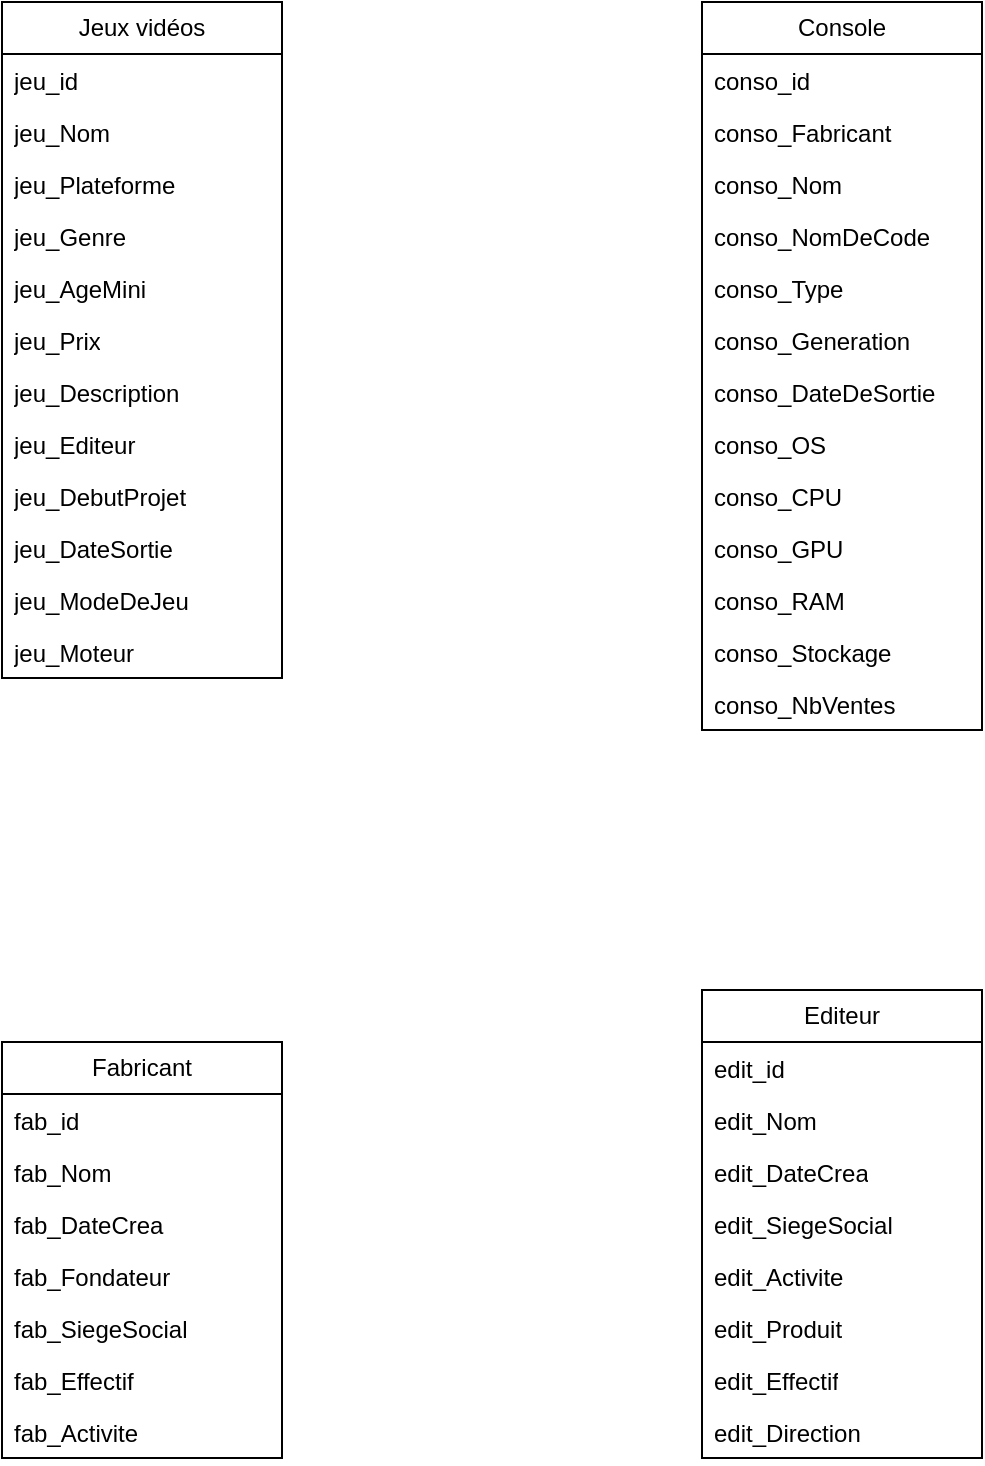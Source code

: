 <mxfile version="22.1.11" type="github">
  <diagram name="Page-1" id="fPVtaAdsx0TGxIFbH06i">
    <mxGraphModel dx="1500" dy="746" grid="1" gridSize="10" guides="1" tooltips="1" connect="1" arrows="1" fold="1" page="1" pageScale="1" pageWidth="827" pageHeight="1169" math="0" shadow="0">
      <root>
        <mxCell id="0" />
        <mxCell id="1" parent="0" />
        <mxCell id="TaJ2x6z7fyHTKH4eOzpt-1" value="Jeux vidéos" style="swimlane;fontStyle=0;childLayout=stackLayout;horizontal=1;startSize=26;fillColor=none;horizontalStack=0;resizeParent=1;resizeParentMax=0;resizeLast=0;collapsible=1;marginBottom=0;whiteSpace=wrap;html=1;" vertex="1" parent="1">
          <mxGeometry x="150" y="210" width="140" height="338" as="geometry" />
        </mxCell>
        <mxCell id="TaJ2x6z7fyHTKH4eOzpt-2" value="jeu_id" style="text;strokeColor=none;fillColor=none;align=left;verticalAlign=top;spacingLeft=4;spacingRight=4;overflow=hidden;rotatable=0;points=[[0,0.5],[1,0.5]];portConstraint=eastwest;whiteSpace=wrap;html=1;" vertex="1" parent="TaJ2x6z7fyHTKH4eOzpt-1">
          <mxGeometry y="26" width="140" height="26" as="geometry" />
        </mxCell>
        <mxCell id="TaJ2x6z7fyHTKH4eOzpt-3" value="jeu_Nom" style="text;strokeColor=none;fillColor=none;align=left;verticalAlign=top;spacingLeft=4;spacingRight=4;overflow=hidden;rotatable=0;points=[[0,0.5],[1,0.5]];portConstraint=eastwest;whiteSpace=wrap;html=1;" vertex="1" parent="TaJ2x6z7fyHTKH4eOzpt-1">
          <mxGeometry y="52" width="140" height="26" as="geometry" />
        </mxCell>
        <mxCell id="TaJ2x6z7fyHTKH4eOzpt-4" value="jeu_Plateforme" style="text;strokeColor=none;fillColor=none;align=left;verticalAlign=top;spacingLeft=4;spacingRight=4;overflow=hidden;rotatable=0;points=[[0,0.5],[1,0.5]];portConstraint=eastwest;whiteSpace=wrap;html=1;" vertex="1" parent="TaJ2x6z7fyHTKH4eOzpt-1">
          <mxGeometry y="78" width="140" height="26" as="geometry" />
        </mxCell>
        <mxCell id="TaJ2x6z7fyHTKH4eOzpt-5" value="jeu_Genre" style="text;strokeColor=none;fillColor=none;align=left;verticalAlign=top;spacingLeft=4;spacingRight=4;overflow=hidden;rotatable=0;points=[[0,0.5],[1,0.5]];portConstraint=eastwest;whiteSpace=wrap;html=1;" vertex="1" parent="TaJ2x6z7fyHTKH4eOzpt-1">
          <mxGeometry y="104" width="140" height="26" as="geometry" />
        </mxCell>
        <mxCell id="TaJ2x6z7fyHTKH4eOzpt-6" value="jeu_AgeMini" style="text;strokeColor=none;fillColor=none;align=left;verticalAlign=top;spacingLeft=4;spacingRight=4;overflow=hidden;rotatable=0;points=[[0,0.5],[1,0.5]];portConstraint=eastwest;whiteSpace=wrap;html=1;" vertex="1" parent="TaJ2x6z7fyHTKH4eOzpt-1">
          <mxGeometry y="130" width="140" height="26" as="geometry" />
        </mxCell>
        <mxCell id="TaJ2x6z7fyHTKH4eOzpt-7" value="jeu_Prix" style="text;strokeColor=none;fillColor=none;align=left;verticalAlign=top;spacingLeft=4;spacingRight=4;overflow=hidden;rotatable=0;points=[[0,0.5],[1,0.5]];portConstraint=eastwest;whiteSpace=wrap;html=1;" vertex="1" parent="TaJ2x6z7fyHTKH4eOzpt-1">
          <mxGeometry y="156" width="140" height="26" as="geometry" />
        </mxCell>
        <mxCell id="TaJ2x6z7fyHTKH4eOzpt-8" value="jeu_Description" style="text;strokeColor=none;fillColor=none;align=left;verticalAlign=top;spacingLeft=4;spacingRight=4;overflow=hidden;rotatable=0;points=[[0,0.5],[1,0.5]];portConstraint=eastwest;whiteSpace=wrap;html=1;" vertex="1" parent="TaJ2x6z7fyHTKH4eOzpt-1">
          <mxGeometry y="182" width="140" height="26" as="geometry" />
        </mxCell>
        <mxCell id="TaJ2x6z7fyHTKH4eOzpt-9" value="jeu_Editeur" style="text;strokeColor=none;fillColor=none;align=left;verticalAlign=top;spacingLeft=4;spacingRight=4;overflow=hidden;rotatable=0;points=[[0,0.5],[1,0.5]];portConstraint=eastwest;whiteSpace=wrap;html=1;" vertex="1" parent="TaJ2x6z7fyHTKH4eOzpt-1">
          <mxGeometry y="208" width="140" height="26" as="geometry" />
        </mxCell>
        <mxCell id="TaJ2x6z7fyHTKH4eOzpt-10" value="jeu_DebutProjet" style="text;strokeColor=none;fillColor=none;align=left;verticalAlign=top;spacingLeft=4;spacingRight=4;overflow=hidden;rotatable=0;points=[[0,0.5],[1,0.5]];portConstraint=eastwest;whiteSpace=wrap;html=1;" vertex="1" parent="TaJ2x6z7fyHTKH4eOzpt-1">
          <mxGeometry y="234" width="140" height="26" as="geometry" />
        </mxCell>
        <mxCell id="TaJ2x6z7fyHTKH4eOzpt-11" value="jeu_DateSortie" style="text;strokeColor=none;fillColor=none;align=left;verticalAlign=top;spacingLeft=4;spacingRight=4;overflow=hidden;rotatable=0;points=[[0,0.5],[1,0.5]];portConstraint=eastwest;whiteSpace=wrap;html=1;" vertex="1" parent="TaJ2x6z7fyHTKH4eOzpt-1">
          <mxGeometry y="260" width="140" height="26" as="geometry" />
        </mxCell>
        <mxCell id="TaJ2x6z7fyHTKH4eOzpt-12" value="jeu_ModeDeJeu" style="text;strokeColor=none;fillColor=none;align=left;verticalAlign=top;spacingLeft=4;spacingRight=4;overflow=hidden;rotatable=0;points=[[0,0.5],[1,0.5]];portConstraint=eastwest;whiteSpace=wrap;html=1;" vertex="1" parent="TaJ2x6z7fyHTKH4eOzpt-1">
          <mxGeometry y="286" width="140" height="26" as="geometry" />
        </mxCell>
        <mxCell id="TaJ2x6z7fyHTKH4eOzpt-13" value="jeu_Moteur" style="text;strokeColor=none;fillColor=none;align=left;verticalAlign=top;spacingLeft=4;spacingRight=4;overflow=hidden;rotatable=0;points=[[0,0.5],[1,0.5]];portConstraint=eastwest;whiteSpace=wrap;html=1;" vertex="1" parent="TaJ2x6z7fyHTKH4eOzpt-1">
          <mxGeometry y="312" width="140" height="26" as="geometry" />
        </mxCell>
        <mxCell id="TaJ2x6z7fyHTKH4eOzpt-14" value="Console" style="swimlane;fontStyle=0;childLayout=stackLayout;horizontal=1;startSize=26;fillColor=none;horizontalStack=0;resizeParent=1;resizeParentMax=0;resizeLast=0;collapsible=1;marginBottom=0;whiteSpace=wrap;html=1;" vertex="1" parent="1">
          <mxGeometry x="500" y="210" width="140" height="364" as="geometry" />
        </mxCell>
        <mxCell id="TaJ2x6z7fyHTKH4eOzpt-15" value="conso_id" style="text;strokeColor=none;fillColor=none;align=left;verticalAlign=top;spacingLeft=4;spacingRight=4;overflow=hidden;rotatable=0;points=[[0,0.5],[1,0.5]];portConstraint=eastwest;whiteSpace=wrap;html=1;" vertex="1" parent="TaJ2x6z7fyHTKH4eOzpt-14">
          <mxGeometry y="26" width="140" height="26" as="geometry" />
        </mxCell>
        <mxCell id="TaJ2x6z7fyHTKH4eOzpt-16" value="conso_Fabricant" style="text;strokeColor=none;fillColor=none;align=left;verticalAlign=top;spacingLeft=4;spacingRight=4;overflow=hidden;rotatable=0;points=[[0,0.5],[1,0.5]];portConstraint=eastwest;whiteSpace=wrap;html=1;" vertex="1" parent="TaJ2x6z7fyHTKH4eOzpt-14">
          <mxGeometry y="52" width="140" height="26" as="geometry" />
        </mxCell>
        <mxCell id="TaJ2x6z7fyHTKH4eOzpt-17" value="conso_Nom" style="text;strokeColor=none;fillColor=none;align=left;verticalAlign=top;spacingLeft=4;spacingRight=4;overflow=hidden;rotatable=0;points=[[0,0.5],[1,0.5]];portConstraint=eastwest;whiteSpace=wrap;html=1;" vertex="1" parent="TaJ2x6z7fyHTKH4eOzpt-14">
          <mxGeometry y="78" width="140" height="26" as="geometry" />
        </mxCell>
        <mxCell id="TaJ2x6z7fyHTKH4eOzpt-18" value="conso_NomDeCode" style="text;strokeColor=none;fillColor=none;align=left;verticalAlign=top;spacingLeft=4;spacingRight=4;overflow=hidden;rotatable=0;points=[[0,0.5],[1,0.5]];portConstraint=eastwest;whiteSpace=wrap;html=1;" vertex="1" parent="TaJ2x6z7fyHTKH4eOzpt-14">
          <mxGeometry y="104" width="140" height="26" as="geometry" />
        </mxCell>
        <mxCell id="TaJ2x6z7fyHTKH4eOzpt-19" value="conso_Type" style="text;strokeColor=none;fillColor=none;align=left;verticalAlign=top;spacingLeft=4;spacingRight=4;overflow=hidden;rotatable=0;points=[[0,0.5],[1,0.5]];portConstraint=eastwest;whiteSpace=wrap;html=1;" vertex="1" parent="TaJ2x6z7fyHTKH4eOzpt-14">
          <mxGeometry y="130" width="140" height="26" as="geometry" />
        </mxCell>
        <mxCell id="TaJ2x6z7fyHTKH4eOzpt-20" value="conso_Generation" style="text;strokeColor=none;fillColor=none;align=left;verticalAlign=top;spacingLeft=4;spacingRight=4;overflow=hidden;rotatable=0;points=[[0,0.5],[1,0.5]];portConstraint=eastwest;whiteSpace=wrap;html=1;" vertex="1" parent="TaJ2x6z7fyHTKH4eOzpt-14">
          <mxGeometry y="156" width="140" height="26" as="geometry" />
        </mxCell>
        <mxCell id="TaJ2x6z7fyHTKH4eOzpt-21" value="conso_DateDeSortie" style="text;strokeColor=none;fillColor=none;align=left;verticalAlign=top;spacingLeft=4;spacingRight=4;overflow=hidden;rotatable=0;points=[[0,0.5],[1,0.5]];portConstraint=eastwest;whiteSpace=wrap;html=1;" vertex="1" parent="TaJ2x6z7fyHTKH4eOzpt-14">
          <mxGeometry y="182" width="140" height="26" as="geometry" />
        </mxCell>
        <mxCell id="TaJ2x6z7fyHTKH4eOzpt-22" value="conso_OS" style="text;strokeColor=none;fillColor=none;align=left;verticalAlign=top;spacingLeft=4;spacingRight=4;overflow=hidden;rotatable=0;points=[[0,0.5],[1,0.5]];portConstraint=eastwest;whiteSpace=wrap;html=1;" vertex="1" parent="TaJ2x6z7fyHTKH4eOzpt-14">
          <mxGeometry y="208" width="140" height="26" as="geometry" />
        </mxCell>
        <mxCell id="TaJ2x6z7fyHTKH4eOzpt-23" value="conso_CPU" style="text;strokeColor=none;fillColor=none;align=left;verticalAlign=top;spacingLeft=4;spacingRight=4;overflow=hidden;rotatable=0;points=[[0,0.5],[1,0.5]];portConstraint=eastwest;whiteSpace=wrap;html=1;" vertex="1" parent="TaJ2x6z7fyHTKH4eOzpt-14">
          <mxGeometry y="234" width="140" height="26" as="geometry" />
        </mxCell>
        <mxCell id="TaJ2x6z7fyHTKH4eOzpt-24" value="conso_GPU" style="text;strokeColor=none;fillColor=none;align=left;verticalAlign=top;spacingLeft=4;spacingRight=4;overflow=hidden;rotatable=0;points=[[0,0.5],[1,0.5]];portConstraint=eastwest;whiteSpace=wrap;html=1;" vertex="1" parent="TaJ2x6z7fyHTKH4eOzpt-14">
          <mxGeometry y="260" width="140" height="26" as="geometry" />
        </mxCell>
        <mxCell id="TaJ2x6z7fyHTKH4eOzpt-25" value="conso_RAM" style="text;strokeColor=none;fillColor=none;align=left;verticalAlign=top;spacingLeft=4;spacingRight=4;overflow=hidden;rotatable=0;points=[[0,0.5],[1,0.5]];portConstraint=eastwest;whiteSpace=wrap;html=1;" vertex="1" parent="TaJ2x6z7fyHTKH4eOzpt-14">
          <mxGeometry y="286" width="140" height="26" as="geometry" />
        </mxCell>
        <mxCell id="TaJ2x6z7fyHTKH4eOzpt-26" value="conso_Stockage" style="text;strokeColor=none;fillColor=none;align=left;verticalAlign=top;spacingLeft=4;spacingRight=4;overflow=hidden;rotatable=0;points=[[0,0.5],[1,0.5]];portConstraint=eastwest;whiteSpace=wrap;html=1;" vertex="1" parent="TaJ2x6z7fyHTKH4eOzpt-14">
          <mxGeometry y="312" width="140" height="26" as="geometry" />
        </mxCell>
        <mxCell id="TaJ2x6z7fyHTKH4eOzpt-27" value="conso_NbVentes" style="text;strokeColor=none;fillColor=none;align=left;verticalAlign=top;spacingLeft=4;spacingRight=4;overflow=hidden;rotatable=0;points=[[0,0.5],[1,0.5]];portConstraint=eastwest;whiteSpace=wrap;html=1;" vertex="1" parent="TaJ2x6z7fyHTKH4eOzpt-14">
          <mxGeometry y="338" width="140" height="26" as="geometry" />
        </mxCell>
        <mxCell id="TaJ2x6z7fyHTKH4eOzpt-28" value="Fabricant" style="swimlane;fontStyle=0;childLayout=stackLayout;horizontal=1;startSize=26;fillColor=none;horizontalStack=0;resizeParent=1;resizeParentMax=0;resizeLast=0;collapsible=1;marginBottom=0;whiteSpace=wrap;html=1;" vertex="1" parent="1">
          <mxGeometry x="150" y="730" width="140" height="208" as="geometry" />
        </mxCell>
        <mxCell id="TaJ2x6z7fyHTKH4eOzpt-29" value="fab_id" style="text;strokeColor=none;fillColor=none;align=left;verticalAlign=top;spacingLeft=4;spacingRight=4;overflow=hidden;rotatable=0;points=[[0,0.5],[1,0.5]];portConstraint=eastwest;whiteSpace=wrap;html=1;" vertex="1" parent="TaJ2x6z7fyHTKH4eOzpt-28">
          <mxGeometry y="26" width="140" height="26" as="geometry" />
        </mxCell>
        <mxCell id="TaJ2x6z7fyHTKH4eOzpt-30" value="fab_Nom" style="text;strokeColor=none;fillColor=none;align=left;verticalAlign=top;spacingLeft=4;spacingRight=4;overflow=hidden;rotatable=0;points=[[0,0.5],[1,0.5]];portConstraint=eastwest;whiteSpace=wrap;html=1;" vertex="1" parent="TaJ2x6z7fyHTKH4eOzpt-28">
          <mxGeometry y="52" width="140" height="26" as="geometry" />
        </mxCell>
        <mxCell id="TaJ2x6z7fyHTKH4eOzpt-31" value="fab_DateCrea" style="text;strokeColor=none;fillColor=none;align=left;verticalAlign=top;spacingLeft=4;spacingRight=4;overflow=hidden;rotatable=0;points=[[0,0.5],[1,0.5]];portConstraint=eastwest;whiteSpace=wrap;html=1;" vertex="1" parent="TaJ2x6z7fyHTKH4eOzpt-28">
          <mxGeometry y="78" width="140" height="26" as="geometry" />
        </mxCell>
        <mxCell id="TaJ2x6z7fyHTKH4eOzpt-32" value="fab_Fondateur" style="text;strokeColor=none;fillColor=none;align=left;verticalAlign=top;spacingLeft=4;spacingRight=4;overflow=hidden;rotatable=0;points=[[0,0.5],[1,0.5]];portConstraint=eastwest;whiteSpace=wrap;html=1;" vertex="1" parent="TaJ2x6z7fyHTKH4eOzpt-28">
          <mxGeometry y="104" width="140" height="26" as="geometry" />
        </mxCell>
        <mxCell id="TaJ2x6z7fyHTKH4eOzpt-33" value="fab_SiegeSocial" style="text;strokeColor=none;fillColor=none;align=left;verticalAlign=top;spacingLeft=4;spacingRight=4;overflow=hidden;rotatable=0;points=[[0,0.5],[1,0.5]];portConstraint=eastwest;whiteSpace=wrap;html=1;" vertex="1" parent="TaJ2x6z7fyHTKH4eOzpt-28">
          <mxGeometry y="130" width="140" height="26" as="geometry" />
        </mxCell>
        <mxCell id="TaJ2x6z7fyHTKH4eOzpt-34" value="fab_Effectif" style="text;strokeColor=none;fillColor=none;align=left;verticalAlign=top;spacingLeft=4;spacingRight=4;overflow=hidden;rotatable=0;points=[[0,0.5],[1,0.5]];portConstraint=eastwest;whiteSpace=wrap;html=1;" vertex="1" parent="TaJ2x6z7fyHTKH4eOzpt-28">
          <mxGeometry y="156" width="140" height="26" as="geometry" />
        </mxCell>
        <mxCell id="TaJ2x6z7fyHTKH4eOzpt-35" value="fab_Activite" style="text;strokeColor=none;fillColor=none;align=left;verticalAlign=top;spacingLeft=4;spacingRight=4;overflow=hidden;rotatable=0;points=[[0,0.5],[1,0.5]];portConstraint=eastwest;whiteSpace=wrap;html=1;" vertex="1" parent="TaJ2x6z7fyHTKH4eOzpt-28">
          <mxGeometry y="182" width="140" height="26" as="geometry" />
        </mxCell>
        <mxCell id="TaJ2x6z7fyHTKH4eOzpt-36" value="Editeur" style="swimlane;fontStyle=0;childLayout=stackLayout;horizontal=1;startSize=26;fillColor=none;horizontalStack=0;resizeParent=1;resizeParentMax=0;resizeLast=0;collapsible=1;marginBottom=0;whiteSpace=wrap;html=1;" vertex="1" parent="1">
          <mxGeometry x="500" y="704" width="140" height="234" as="geometry" />
        </mxCell>
        <mxCell id="TaJ2x6z7fyHTKH4eOzpt-37" value="edit_id" style="text;strokeColor=none;fillColor=none;align=left;verticalAlign=top;spacingLeft=4;spacingRight=4;overflow=hidden;rotatable=0;points=[[0,0.5],[1,0.5]];portConstraint=eastwest;whiteSpace=wrap;html=1;" vertex="1" parent="TaJ2x6z7fyHTKH4eOzpt-36">
          <mxGeometry y="26" width="140" height="26" as="geometry" />
        </mxCell>
        <mxCell id="TaJ2x6z7fyHTKH4eOzpt-38" value="edit_Nom" style="text;strokeColor=none;fillColor=none;align=left;verticalAlign=top;spacingLeft=4;spacingRight=4;overflow=hidden;rotatable=0;points=[[0,0.5],[1,0.5]];portConstraint=eastwest;whiteSpace=wrap;html=1;" vertex="1" parent="TaJ2x6z7fyHTKH4eOzpt-36">
          <mxGeometry y="52" width="140" height="26" as="geometry" />
        </mxCell>
        <mxCell id="TaJ2x6z7fyHTKH4eOzpt-39" value="edit_DateCrea" style="text;strokeColor=none;fillColor=none;align=left;verticalAlign=top;spacingLeft=4;spacingRight=4;overflow=hidden;rotatable=0;points=[[0,0.5],[1,0.5]];portConstraint=eastwest;whiteSpace=wrap;html=1;" vertex="1" parent="TaJ2x6z7fyHTKH4eOzpt-36">
          <mxGeometry y="78" width="140" height="26" as="geometry" />
        </mxCell>
        <mxCell id="TaJ2x6z7fyHTKH4eOzpt-40" value="edit_SiegeSocial" style="text;strokeColor=none;fillColor=none;align=left;verticalAlign=top;spacingLeft=4;spacingRight=4;overflow=hidden;rotatable=0;points=[[0,0.5],[1,0.5]];portConstraint=eastwest;whiteSpace=wrap;html=1;" vertex="1" parent="TaJ2x6z7fyHTKH4eOzpt-36">
          <mxGeometry y="104" width="140" height="26" as="geometry" />
        </mxCell>
        <mxCell id="TaJ2x6z7fyHTKH4eOzpt-41" value="edit_Activite" style="text;strokeColor=none;fillColor=none;align=left;verticalAlign=top;spacingLeft=4;spacingRight=4;overflow=hidden;rotatable=0;points=[[0,0.5],[1,0.5]];portConstraint=eastwest;whiteSpace=wrap;html=1;" vertex="1" parent="TaJ2x6z7fyHTKH4eOzpt-36">
          <mxGeometry y="130" width="140" height="26" as="geometry" />
        </mxCell>
        <mxCell id="TaJ2x6z7fyHTKH4eOzpt-42" value="edit_Produit" style="text;strokeColor=none;fillColor=none;align=left;verticalAlign=top;spacingLeft=4;spacingRight=4;overflow=hidden;rotatable=0;points=[[0,0.5],[1,0.5]];portConstraint=eastwest;whiteSpace=wrap;html=1;" vertex="1" parent="TaJ2x6z7fyHTKH4eOzpt-36">
          <mxGeometry y="156" width="140" height="26" as="geometry" />
        </mxCell>
        <mxCell id="TaJ2x6z7fyHTKH4eOzpt-43" value="edit_Effectif" style="text;strokeColor=none;fillColor=none;align=left;verticalAlign=top;spacingLeft=4;spacingRight=4;overflow=hidden;rotatable=0;points=[[0,0.5],[1,0.5]];portConstraint=eastwest;whiteSpace=wrap;html=1;" vertex="1" parent="TaJ2x6z7fyHTKH4eOzpt-36">
          <mxGeometry y="182" width="140" height="26" as="geometry" />
        </mxCell>
        <mxCell id="TaJ2x6z7fyHTKH4eOzpt-44" value="edit_Direction" style="text;strokeColor=none;fillColor=none;align=left;verticalAlign=top;spacingLeft=4;spacingRight=4;overflow=hidden;rotatable=0;points=[[0,0.5],[1,0.5]];portConstraint=eastwest;whiteSpace=wrap;html=1;" vertex="1" parent="TaJ2x6z7fyHTKH4eOzpt-36">
          <mxGeometry y="208" width="140" height="26" as="geometry" />
        </mxCell>
      </root>
    </mxGraphModel>
  </diagram>
</mxfile>
